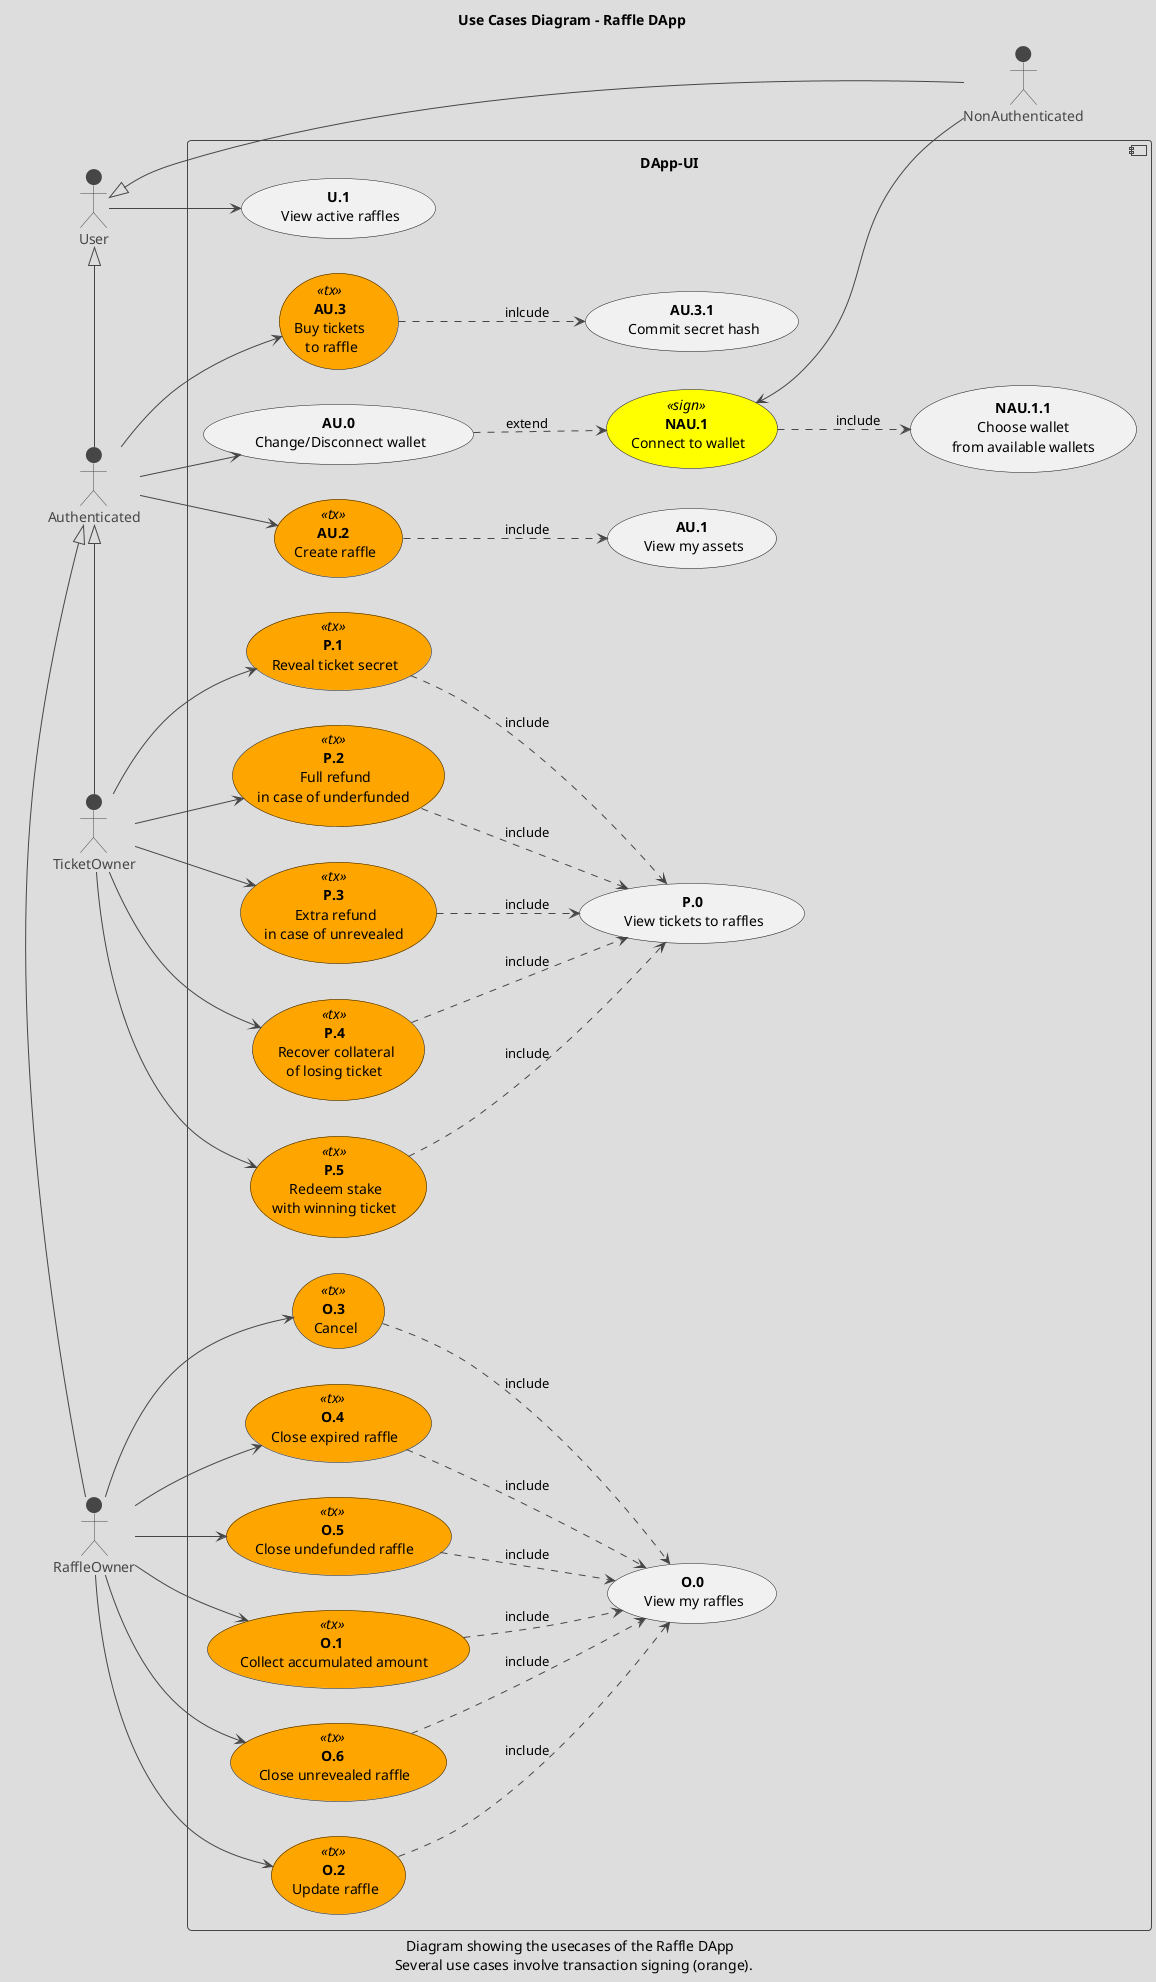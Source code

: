 @startuml RaffleDApp-UseCase


title Use Cases Diagram - Raffle DApp
caption Diagram showing the usecases of the Raffle DApp \n Several use cases involve transaction signing (orange).

!theme toy
skinparam usecase {
    BackgroundColor<<tx>> Orange
}
skinparam usecase {
    BackgroundColor<<sign>> Yellow
}



Actor User as U
Actor NonAuthenticated as NAU
Actor Authenticated as AU
Actor TicketOwner as P
Actor RaffleOwner as O

U  <|- AU
U  <|- NAU
AU <|- O
AU <|- P

left to right direction


component  (DApp-UI) as DApp{
    ' Any user
    usecase (<b>U.1\n View active raffles) as viewActive
    usecase (<b>NAU.1\n Connect to wallet) <<sign>> as connectToWallet
    usecase (<b>NAU.1.1\n Choose wallet \nfrom available wallets) as chooseWallet

    ' Authenticated user
    usecase (<b>AU.0\n Change/Disconnect wallet) as disconnectWallet
    usecase (<b>AU.1\n View my assets) as viewMyAssets
    usecase (<b>AU.2\n Create raffle) <<tx>>  as createRaffle
    usecase (<b>AU.3\nBuy tickets\n to raffle) <<tx>> as  buyTicket
    usecase (<b>AU.3.1\n Commit secret hash) as commit




    ' ' ' Organizer
    usecase (<b>O.0\n View my raffles) as viewMyRaffles
    usecase (<b>O.1\n Collect accumulated amount)  <<tx>>  as collectAmount
    usecase (<b>O.2\n Update raffle)  <<tx>>  as update
    usecase (<b>O.3\n Cancel) <<tx>>  as cancel
    usecase (<b>O.4\n Close expired raffle) <<tx>>  as closeExpired
    usecase (<b>O.5\n Close undefunded raffle) <<tx>>  as closeUnderfunded
    usecase (<b>O.6\n Close unrevealed raffle) <<tx>>  as closeUnrevealed

    ' ' ' Participants
    usecase (<b>P.0\n View tickets to raffles) as viewJoinedRaffles
    usecase (<b>P.1\n Reveal ticket secret) <<tx>> as reveal
    usecase (<b>P.2\n Full refund\nin case of underfunded) <<tx>> as fullRefund
    usecase (<b>P.3\n Extra refund\nin case of unrevealed) <<tx>> as extraRefund
    usecase (<b>P.4\n Recover collateral\nof losing ticket) <<tx>> as recoverCollateral
    usecase (<b>P.5\n Redeem stake\nwith winning ticket) <<tx>> as redeemWin
 
    buyTicket ..> commit : inlcude
    connectToWallet ..> chooseWallet : include
    disconnectWallet ..> connectToWallet : extend
    createRaffle ..> viewMyAssets : include


    collectAmount ..>  viewMyRaffles: include
    update ..> viewMyRaffles: include
    cancel ..> viewMyRaffles: include
    closeExpired ..> viewMyRaffles: include
    closeUnderfunded ..> viewMyRaffles: include
    closeUnrevealed ..> viewMyRaffles: include

    reveal ..> viewJoinedRaffles  : include
    fullRefund ..> viewJoinedRaffles  : include
    extraRefund ..> viewJoinedRaffles  : include
    recoverCollateral ..> viewJoinedRaffles  : include
    redeemWin ..> viewJoinedRaffles  : include
}


U -> viewActive

NAU -up-> connectToWallet

AU -left-> disconnectWallet
AU -left-> createRaffle
AU -right-> buyTicket

 
O -left-> collectAmount
O --> update
O --> cancel
O --> closeExpired
O --> closeUnderfunded
O -right-> closeUnrevealed

P --> reveal
P --> fullRefund
P --> extraRefund
P --> recoverCollateral
P --> redeemWin





@enduml